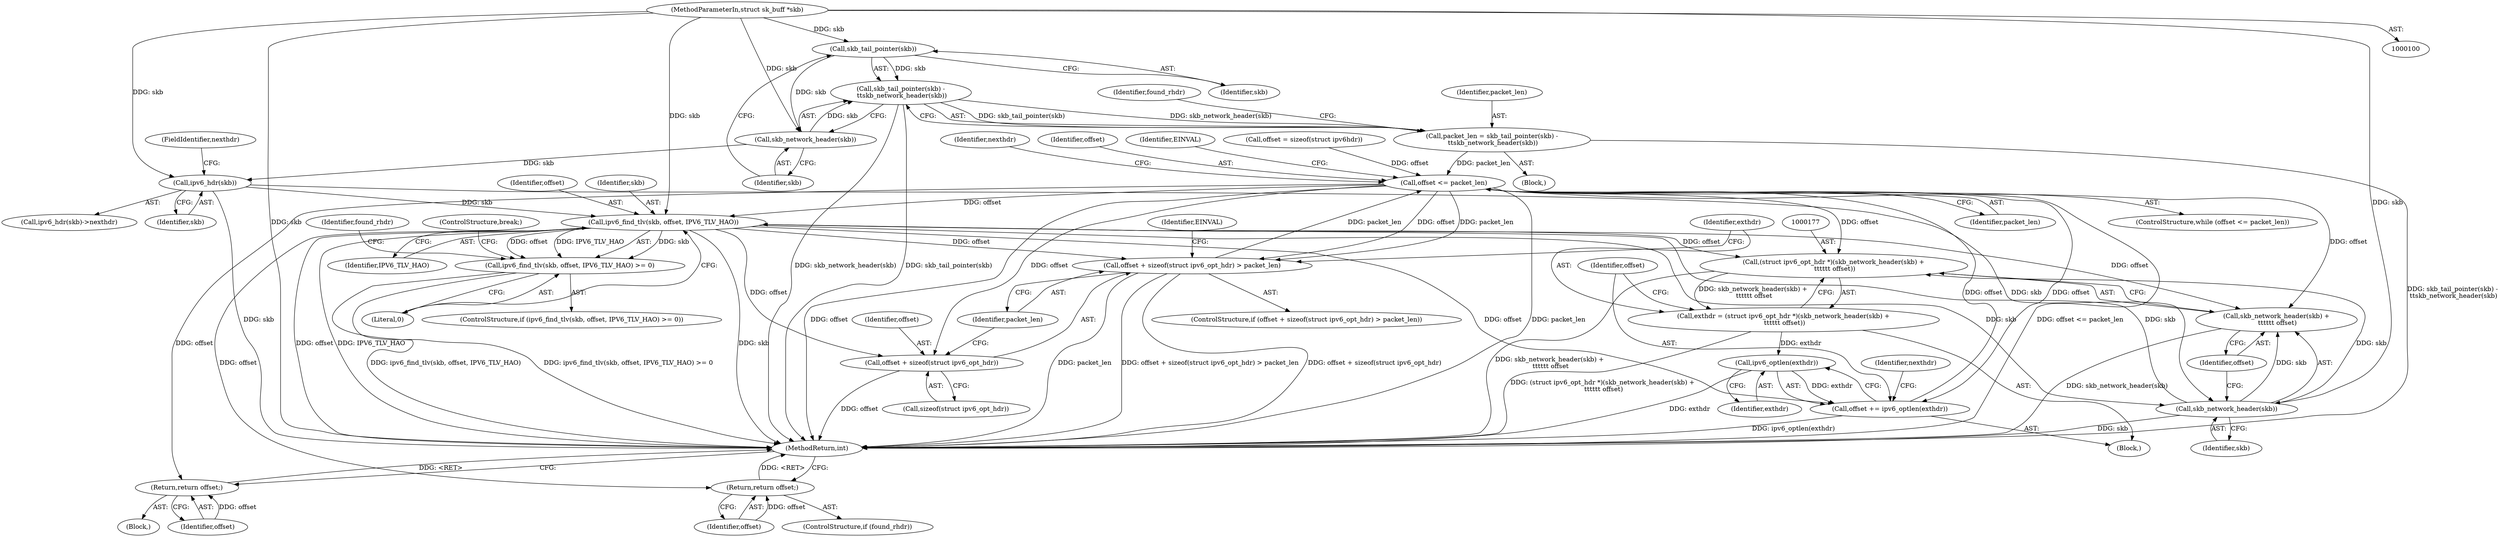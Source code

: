digraph "0_linux_2423496af35d94a87156b063ea5cedffc10a70a1_1@pointer" {
"1000101" [label="(MethodParameterIn,struct sk_buff *skb)"];
"1000113" [label="(Call,skb_tail_pointer(skb))"];
"1000112" [label="(Call,skb_tail_pointer(skb) -\n \t\tskb_network_header(skb))"];
"1000110" [label="(Call,packet_len = skb_tail_pointer(skb) -\n \t\tskb_network_header(skb))"];
"1000130" [label="(Call,offset <= packet_len)"];
"1000150" [label="(Call,ipv6_find_tlv(skb, offset, IPV6_TLV_HAO))"];
"1000149" [label="(Call,ipv6_find_tlv(skb, offset, IPV6_TLV_HAO) >= 0)"];
"1000158" [label="(Return,return offset;)"];
"1000165" [label="(Call,offset + sizeof(struct ipv6_opt_hdr) > packet_len)"];
"1000166" [label="(Call,offset + sizeof(struct ipv6_opt_hdr))"];
"1000176" [label="(Call,(struct ipv6_opt_hdr *)(skb_network_header(skb) +\n \t\t\t\t\t\t offset))"];
"1000174" [label="(Call,exthdr = (struct ipv6_opt_hdr *)(skb_network_header(skb) +\n \t\t\t\t\t\t offset))"];
"1000184" [label="(Call,ipv6_optlen(exthdr))"];
"1000182" [label="(Call,offset += ipv6_optlen(exthdr))"];
"1000179" [label="(Call,skb_network_header(skb))"];
"1000178" [label="(Call,skb_network_header(skb) +\n \t\t\t\t\t\t offset)"];
"1000162" [label="(Return,return offset;)"];
"1000115" [label="(Call,skb_network_header(skb))"];
"1000126" [label="(Call,ipv6_hdr(skb))"];
"1000133" [label="(Block,)"];
"1000125" [label="(Call,ipv6_hdr(skb)->nexthdr)"];
"1000110" [label="(Call,packet_len = skb_tail_pointer(skb) -\n \t\tskb_network_header(skb))"];
"1000129" [label="(ControlStructure,while (offset <= packet_len))"];
"1000154" [label="(Literal,0)"];
"1000148" [label="(ControlStructure,if (ipv6_find_tlv(skb, offset, IPV6_TLV_HAO) >= 0))"];
"1000116" [label="(Identifier,skb)"];
"1000159" [label="(Identifier,offset)"];
"1000155" [label="(ControlStructure,break;)"];
"1000167" [label="(Identifier,offset)"];
"1000170" [label="(Identifier,packet_len)"];
"1000181" [label="(Identifier,offset)"];
"1000128" [label="(FieldIdentifier,nexthdr)"];
"1000113" [label="(Call,skb_tail_pointer(skb))"];
"1000139" [label="(Block,)"];
"1000112" [label="(Call,skb_tail_pointer(skb) -\n \t\tskb_network_header(skb))"];
"1000179" [label="(Call,skb_network_header(skb))"];
"1000103" [label="(Block,)"];
"1000138" [label="(Identifier,nexthdr)"];
"1000130" [label="(Call,offset <= packet_len)"];
"1000127" [label="(Identifier,skb)"];
"1000119" [label="(Identifier,found_rhdr)"];
"1000174" [label="(Call,exthdr = (struct ipv6_opt_hdr *)(skb_network_header(skb) +\n \t\t\t\t\t\t offset))"];
"1000183" [label="(Identifier,offset)"];
"1000151" [label="(Identifier,skb)"];
"1000188" [label="(Identifier,nexthdr)"];
"1000152" [label="(Identifier,offset)"];
"1000168" [label="(Call,sizeof(struct ipv6_opt_hdr))"];
"1000114" [label="(Identifier,skb)"];
"1000153" [label="(Identifier,IPV6_TLV_HAO)"];
"1000132" [label="(Identifier,packet_len)"];
"1000156" [label="(ControlStructure,if (found_rhdr))"];
"1000176" [label="(Call,(struct ipv6_opt_hdr *)(skb_network_header(skb) +\n \t\t\t\t\t\t offset))"];
"1000149" [label="(Call,ipv6_find_tlv(skb, offset, IPV6_TLV_HAO) >= 0)"];
"1000164" [label="(ControlStructure,if (offset + sizeof(struct ipv6_opt_hdr) > packet_len))"];
"1000163" [label="(Identifier,offset)"];
"1000196" [label="(MethodReturn,int)"];
"1000175" [label="(Identifier,exthdr)"];
"1000173" [label="(Identifier,EINVAL)"];
"1000185" [label="(Identifier,exthdr)"];
"1000158" [label="(Return,return offset;)"];
"1000165" [label="(Call,offset + sizeof(struct ipv6_opt_hdr) > packet_len)"];
"1000166" [label="(Call,offset + sizeof(struct ipv6_opt_hdr))"];
"1000182" [label="(Call,offset += ipv6_optlen(exthdr))"];
"1000131" [label="(Identifier,offset)"];
"1000162" [label="(Return,return offset;)"];
"1000178" [label="(Call,skb_network_header(skb) +\n \t\t\t\t\t\t offset)"];
"1000150" [label="(Call,ipv6_find_tlv(skb, offset, IPV6_TLV_HAO))"];
"1000111" [label="(Identifier,packet_len)"];
"1000195" [label="(Identifier,EINVAL)"];
"1000157" [label="(Identifier,found_rhdr)"];
"1000180" [label="(Identifier,skb)"];
"1000105" [label="(Call,offset = sizeof(struct ipv6hdr))"];
"1000115" [label="(Call,skb_network_header(skb))"];
"1000126" [label="(Call,ipv6_hdr(skb))"];
"1000184" [label="(Call,ipv6_optlen(exthdr))"];
"1000101" [label="(MethodParameterIn,struct sk_buff *skb)"];
"1000101" -> "1000100"  [label="AST: "];
"1000101" -> "1000196"  [label="DDG: skb"];
"1000101" -> "1000113"  [label="DDG: skb"];
"1000101" -> "1000115"  [label="DDG: skb"];
"1000101" -> "1000126"  [label="DDG: skb"];
"1000101" -> "1000150"  [label="DDG: skb"];
"1000101" -> "1000179"  [label="DDG: skb"];
"1000113" -> "1000112"  [label="AST: "];
"1000113" -> "1000114"  [label="CFG: "];
"1000114" -> "1000113"  [label="AST: "];
"1000116" -> "1000113"  [label="CFG: "];
"1000113" -> "1000112"  [label="DDG: skb"];
"1000113" -> "1000115"  [label="DDG: skb"];
"1000112" -> "1000110"  [label="AST: "];
"1000112" -> "1000115"  [label="CFG: "];
"1000115" -> "1000112"  [label="AST: "];
"1000110" -> "1000112"  [label="CFG: "];
"1000112" -> "1000196"  [label="DDG: skb_network_header(skb)"];
"1000112" -> "1000196"  [label="DDG: skb_tail_pointer(skb)"];
"1000112" -> "1000110"  [label="DDG: skb_tail_pointer(skb)"];
"1000112" -> "1000110"  [label="DDG: skb_network_header(skb)"];
"1000115" -> "1000112"  [label="DDG: skb"];
"1000110" -> "1000103"  [label="AST: "];
"1000111" -> "1000110"  [label="AST: "];
"1000119" -> "1000110"  [label="CFG: "];
"1000110" -> "1000196"  [label="DDG: skb_tail_pointer(skb) -\n \t\tskb_network_header(skb)"];
"1000110" -> "1000130"  [label="DDG: packet_len"];
"1000130" -> "1000129"  [label="AST: "];
"1000130" -> "1000132"  [label="CFG: "];
"1000131" -> "1000130"  [label="AST: "];
"1000132" -> "1000130"  [label="AST: "];
"1000138" -> "1000130"  [label="CFG: "];
"1000195" -> "1000130"  [label="CFG: "];
"1000130" -> "1000196"  [label="DDG: packet_len"];
"1000130" -> "1000196"  [label="DDG: offset <= packet_len"];
"1000130" -> "1000196"  [label="DDG: offset"];
"1000182" -> "1000130"  [label="DDG: offset"];
"1000105" -> "1000130"  [label="DDG: offset"];
"1000165" -> "1000130"  [label="DDG: packet_len"];
"1000130" -> "1000150"  [label="DDG: offset"];
"1000130" -> "1000162"  [label="DDG: offset"];
"1000130" -> "1000165"  [label="DDG: offset"];
"1000130" -> "1000165"  [label="DDG: packet_len"];
"1000130" -> "1000166"  [label="DDG: offset"];
"1000130" -> "1000176"  [label="DDG: offset"];
"1000130" -> "1000178"  [label="DDG: offset"];
"1000130" -> "1000182"  [label="DDG: offset"];
"1000150" -> "1000149"  [label="AST: "];
"1000150" -> "1000153"  [label="CFG: "];
"1000151" -> "1000150"  [label="AST: "];
"1000152" -> "1000150"  [label="AST: "];
"1000153" -> "1000150"  [label="AST: "];
"1000154" -> "1000150"  [label="CFG: "];
"1000150" -> "1000196"  [label="DDG: skb"];
"1000150" -> "1000196"  [label="DDG: offset"];
"1000150" -> "1000196"  [label="DDG: IPV6_TLV_HAO"];
"1000150" -> "1000149"  [label="DDG: skb"];
"1000150" -> "1000149"  [label="DDG: offset"];
"1000150" -> "1000149"  [label="DDG: IPV6_TLV_HAO"];
"1000179" -> "1000150"  [label="DDG: skb"];
"1000126" -> "1000150"  [label="DDG: skb"];
"1000150" -> "1000158"  [label="DDG: offset"];
"1000150" -> "1000165"  [label="DDG: offset"];
"1000150" -> "1000166"  [label="DDG: offset"];
"1000150" -> "1000176"  [label="DDG: offset"];
"1000150" -> "1000179"  [label="DDG: skb"];
"1000150" -> "1000178"  [label="DDG: offset"];
"1000150" -> "1000182"  [label="DDG: offset"];
"1000149" -> "1000148"  [label="AST: "];
"1000149" -> "1000154"  [label="CFG: "];
"1000154" -> "1000149"  [label="AST: "];
"1000155" -> "1000149"  [label="CFG: "];
"1000157" -> "1000149"  [label="CFG: "];
"1000149" -> "1000196"  [label="DDG: ipv6_find_tlv(skb, offset, IPV6_TLV_HAO) >= 0"];
"1000149" -> "1000196"  [label="DDG: ipv6_find_tlv(skb, offset, IPV6_TLV_HAO)"];
"1000158" -> "1000156"  [label="AST: "];
"1000158" -> "1000159"  [label="CFG: "];
"1000159" -> "1000158"  [label="AST: "];
"1000196" -> "1000158"  [label="CFG: "];
"1000158" -> "1000196"  [label="DDG: <RET>"];
"1000159" -> "1000158"  [label="DDG: offset"];
"1000165" -> "1000164"  [label="AST: "];
"1000165" -> "1000170"  [label="CFG: "];
"1000166" -> "1000165"  [label="AST: "];
"1000170" -> "1000165"  [label="AST: "];
"1000173" -> "1000165"  [label="CFG: "];
"1000175" -> "1000165"  [label="CFG: "];
"1000165" -> "1000196"  [label="DDG: offset + sizeof(struct ipv6_opt_hdr)"];
"1000165" -> "1000196"  [label="DDG: packet_len"];
"1000165" -> "1000196"  [label="DDG: offset + sizeof(struct ipv6_opt_hdr) > packet_len"];
"1000166" -> "1000168"  [label="CFG: "];
"1000167" -> "1000166"  [label="AST: "];
"1000168" -> "1000166"  [label="AST: "];
"1000170" -> "1000166"  [label="CFG: "];
"1000166" -> "1000196"  [label="DDG: offset"];
"1000176" -> "1000174"  [label="AST: "];
"1000176" -> "1000178"  [label="CFG: "];
"1000177" -> "1000176"  [label="AST: "];
"1000178" -> "1000176"  [label="AST: "];
"1000174" -> "1000176"  [label="CFG: "];
"1000176" -> "1000196"  [label="DDG: skb_network_header(skb) +\n \t\t\t\t\t\t offset"];
"1000176" -> "1000174"  [label="DDG: skb_network_header(skb) +\n \t\t\t\t\t\t offset"];
"1000179" -> "1000176"  [label="DDG: skb"];
"1000174" -> "1000133"  [label="AST: "];
"1000175" -> "1000174"  [label="AST: "];
"1000183" -> "1000174"  [label="CFG: "];
"1000174" -> "1000196"  [label="DDG: (struct ipv6_opt_hdr *)(skb_network_header(skb) +\n \t\t\t\t\t\t offset)"];
"1000174" -> "1000184"  [label="DDG: exthdr"];
"1000184" -> "1000182"  [label="AST: "];
"1000184" -> "1000185"  [label="CFG: "];
"1000185" -> "1000184"  [label="AST: "];
"1000182" -> "1000184"  [label="CFG: "];
"1000184" -> "1000196"  [label="DDG: exthdr"];
"1000184" -> "1000182"  [label="DDG: exthdr"];
"1000182" -> "1000133"  [label="AST: "];
"1000183" -> "1000182"  [label="AST: "];
"1000188" -> "1000182"  [label="CFG: "];
"1000182" -> "1000196"  [label="DDG: ipv6_optlen(exthdr)"];
"1000179" -> "1000178"  [label="AST: "];
"1000179" -> "1000180"  [label="CFG: "];
"1000180" -> "1000179"  [label="AST: "];
"1000181" -> "1000179"  [label="CFG: "];
"1000179" -> "1000196"  [label="DDG: skb"];
"1000179" -> "1000178"  [label="DDG: skb"];
"1000126" -> "1000179"  [label="DDG: skb"];
"1000178" -> "1000181"  [label="CFG: "];
"1000181" -> "1000178"  [label="AST: "];
"1000178" -> "1000196"  [label="DDG: skb_network_header(skb)"];
"1000162" -> "1000139"  [label="AST: "];
"1000162" -> "1000163"  [label="CFG: "];
"1000163" -> "1000162"  [label="AST: "];
"1000196" -> "1000162"  [label="CFG: "];
"1000162" -> "1000196"  [label="DDG: <RET>"];
"1000163" -> "1000162"  [label="DDG: offset"];
"1000115" -> "1000116"  [label="CFG: "];
"1000116" -> "1000115"  [label="AST: "];
"1000115" -> "1000126"  [label="DDG: skb"];
"1000126" -> "1000125"  [label="AST: "];
"1000126" -> "1000127"  [label="CFG: "];
"1000127" -> "1000126"  [label="AST: "];
"1000128" -> "1000126"  [label="CFG: "];
"1000126" -> "1000196"  [label="DDG: skb"];
}
